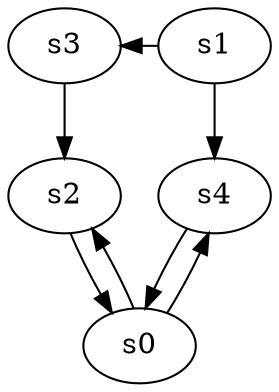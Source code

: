 digraph game_0708_complex_5 {
    s0 [name="s0", player=1];
    s1 [name="s1", player=1];
    s2 [name="s2", player=0];
    s3 [name="s3", player=1];
    s4 [name="s4", player=0, target=1];

    s0 -> s2 [constraint="time % 2 == 1 && time % 3 == 1"];
    s0 -> s4 [constraint="time == 11 || time == 15 || time == 23 || time == 26"];
    s1 -> s3 [constraint="!(time % 5 == 2)"];
    s1 -> s4 [constraint="!(time % 3 == 2)"];
    s2 -> s0;
    s3 -> s2;
    s4 -> s0;
}
